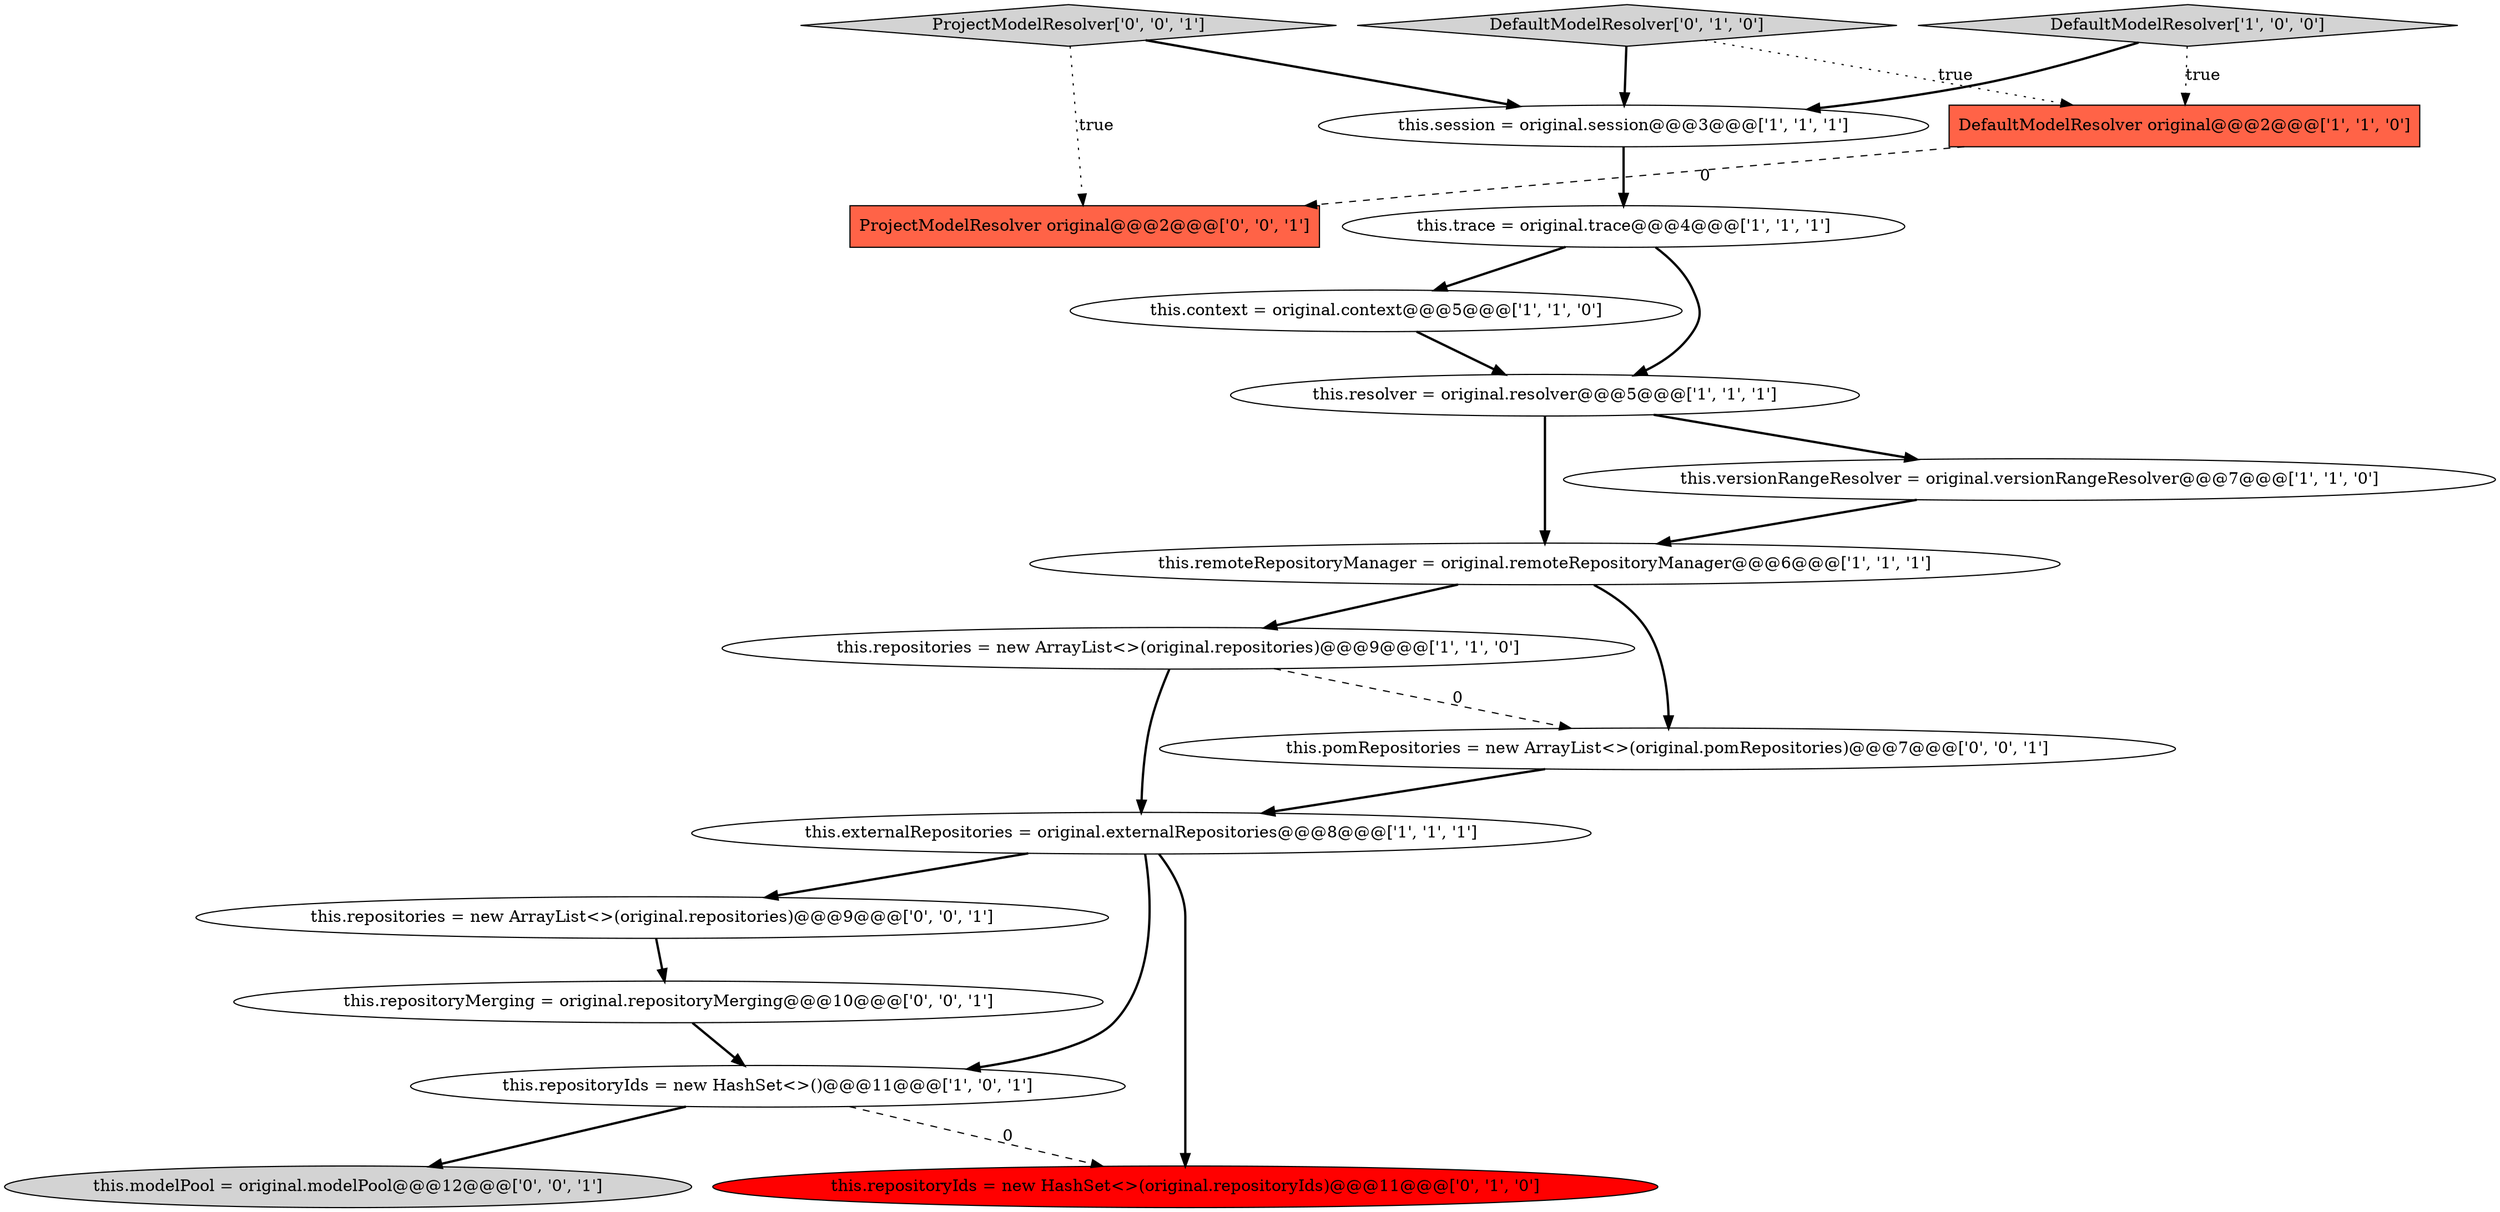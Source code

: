 digraph {
13 [style = filled, label = "this.modelPool = original.modelPool@@@12@@@['0', '0', '1']", fillcolor = lightgray, shape = ellipse image = "AAA0AAABBB3BBB"];
9 [style = filled, label = "this.resolver = original.resolver@@@5@@@['1', '1', '1']", fillcolor = white, shape = ellipse image = "AAA0AAABBB1BBB"];
14 [style = filled, label = "ProjectModelResolver original@@@2@@@['0', '0', '1']", fillcolor = tomato, shape = box image = "AAA0AAABBB3BBB"];
2 [style = filled, label = "this.repositories = new ArrayList<>(original.repositories)@@@9@@@['1', '1', '0']", fillcolor = white, shape = ellipse image = "AAA0AAABBB1BBB"];
15 [style = filled, label = "this.pomRepositories = new ArrayList<>(original.pomRepositories)@@@7@@@['0', '0', '1']", fillcolor = white, shape = ellipse image = "AAA0AAABBB3BBB"];
11 [style = filled, label = "this.repositoryIds = new HashSet<>(original.repositoryIds)@@@11@@@['0', '1', '0']", fillcolor = red, shape = ellipse image = "AAA1AAABBB2BBB"];
16 [style = filled, label = "this.repositoryMerging = original.repositoryMerging@@@10@@@['0', '0', '1']", fillcolor = white, shape = ellipse image = "AAA0AAABBB3BBB"];
1 [style = filled, label = "this.remoteRepositoryManager = original.remoteRepositoryManager@@@6@@@['1', '1', '1']", fillcolor = white, shape = ellipse image = "AAA0AAABBB1BBB"];
4 [style = filled, label = "this.repositoryIds = new HashSet<>()@@@11@@@['1', '0', '1']", fillcolor = white, shape = ellipse image = "AAA0AAABBB1BBB"];
17 [style = filled, label = "ProjectModelResolver['0', '0', '1']", fillcolor = lightgray, shape = diamond image = "AAA0AAABBB3BBB"];
18 [style = filled, label = "this.repositories = new ArrayList<>(original.repositories)@@@9@@@['0', '0', '1']", fillcolor = white, shape = ellipse image = "AAA0AAABBB3BBB"];
12 [style = filled, label = "DefaultModelResolver['0', '1', '0']", fillcolor = lightgray, shape = diamond image = "AAA0AAABBB2BBB"];
6 [style = filled, label = "this.externalRepositories = original.externalRepositories@@@8@@@['1', '1', '1']", fillcolor = white, shape = ellipse image = "AAA0AAABBB1BBB"];
10 [style = filled, label = "this.versionRangeResolver = original.versionRangeResolver@@@7@@@['1', '1', '0']", fillcolor = white, shape = ellipse image = "AAA0AAABBB1BBB"];
3 [style = filled, label = "this.context = original.context@@@5@@@['1', '1', '0']", fillcolor = white, shape = ellipse image = "AAA0AAABBB1BBB"];
5 [style = filled, label = "DefaultModelResolver original@@@2@@@['1', '1', '0']", fillcolor = tomato, shape = box image = "AAA0AAABBB1BBB"];
8 [style = filled, label = "this.trace = original.trace@@@4@@@['1', '1', '1']", fillcolor = white, shape = ellipse image = "AAA0AAABBB1BBB"];
7 [style = filled, label = "this.session = original.session@@@3@@@['1', '1', '1']", fillcolor = white, shape = ellipse image = "AAA0AAABBB1BBB"];
0 [style = filled, label = "DefaultModelResolver['1', '0', '0']", fillcolor = lightgray, shape = diamond image = "AAA0AAABBB1BBB"];
5->14 [style = dashed, label="0"];
0->5 [style = dotted, label="true"];
2->6 [style = bold, label=""];
6->18 [style = bold, label=""];
1->15 [style = bold, label=""];
4->13 [style = bold, label=""];
8->3 [style = bold, label=""];
17->14 [style = dotted, label="true"];
15->6 [style = bold, label=""];
9->10 [style = bold, label=""];
7->8 [style = bold, label=""];
12->7 [style = bold, label=""];
0->7 [style = bold, label=""];
2->15 [style = dashed, label="0"];
17->7 [style = bold, label=""];
3->9 [style = bold, label=""];
6->4 [style = bold, label=""];
12->5 [style = dotted, label="true"];
6->11 [style = bold, label=""];
8->9 [style = bold, label=""];
1->2 [style = bold, label=""];
4->11 [style = dashed, label="0"];
16->4 [style = bold, label=""];
9->1 [style = bold, label=""];
10->1 [style = bold, label=""];
18->16 [style = bold, label=""];
}
